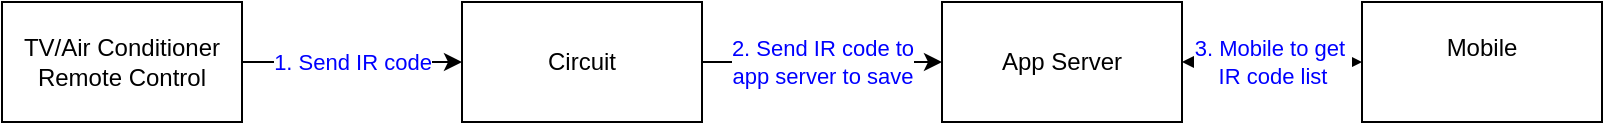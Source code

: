 <mxfile version="10.8.4" type="github"><diagram name="Page-1" id="c7558073-3199-34d8-9f00-42111426c3f3"><mxGraphModel dx="918" dy="501" grid="1" gridSize="10" guides="1" tooltips="1" connect="1" arrows="1" fold="1" page="1" pageScale="1" pageWidth="826" pageHeight="1169" background="#ffffff" math="0" shadow="0"><root><mxCell id="0"/><mxCell id="1" parent="0"/><mxCell id="DtIMkkBr2L-rWHqYBith-96" value="Circuit" style="rounded=0;whiteSpace=wrap;html=1;" parent="1" vertex="1"><mxGeometry x="243" y="250" width="120" height="60" as="geometry"/></mxCell><mxCell id="DtIMkkBr2L-rWHqYBith-97" value="TV/Air Conditioner Remote Control" style="rounded=0;whiteSpace=wrap;html=1;" parent="1" vertex="1"><mxGeometry x="13" y="250" width="120" height="60" as="geometry"/></mxCell><mxCell id="DtIMkkBr2L-rWHqYBith-98" value="&lt;font color=&quot;#0000ff&quot;&gt;1. Send IR code&lt;/font&gt;&lt;br&gt;" style="endArrow=classic;html=1;entryX=0;entryY=0.5;entryDx=0;entryDy=0;exitX=1;exitY=0.5;exitDx=0;exitDy=0;" parent="1" source="DtIMkkBr2L-rWHqYBith-97" target="DtIMkkBr2L-rWHqYBith-96" edge="1"><mxGeometry width="50" height="50" relative="1" as="geometry"><mxPoint x="33" y="590" as="sourcePoint"/><mxPoint x="83" y="540" as="targetPoint"/></mxGeometry></mxCell><mxCell id="DtIMkkBr2L-rWHqYBith-99" value="App Server" style="rounded=0;whiteSpace=wrap;html=1;" parent="1" vertex="1"><mxGeometry x="483" y="250" width="120" height="60" as="geometry"/></mxCell><mxCell id="DtIMkkBr2L-rWHqYBith-100" value="&lt;font color=&quot;#0000ff&quot;&gt;2. Send IR code to &lt;br&gt;app server to save&lt;/font&gt;" style="endArrow=classic;html=1;entryX=0;entryY=0.5;entryDx=0;entryDy=0;exitX=1;exitY=0.5;exitDx=0;exitDy=0;" parent="1" source="DtIMkkBr2L-rWHqYBith-96" target="DtIMkkBr2L-rWHqYBith-99" edge="1"><mxGeometry width="50" height="50" relative="1" as="geometry"><mxPoint x="363" y="380" as="sourcePoint"/><mxPoint x="413" y="330" as="targetPoint"/><Array as="points"/></mxGeometry></mxCell><mxCell id="DtIMkkBr2L-rWHqYBith-101" value="Mobile&lt;br&gt;&lt;br&gt;" style="rounded=0;whiteSpace=wrap;html=1;" parent="1" vertex="1"><mxGeometry x="693" y="250" width="120" height="60" as="geometry"/></mxCell><mxCell id="FSsBuldVSyo5EAQIPw11-1" value="&lt;font color=&quot;#0000ff&quot;&gt;&lt;span&gt;3. Mobile to get&amp;nbsp;&lt;/span&gt;&lt;br&gt;&lt;span&gt;IR code list&lt;/span&gt;&lt;/font&gt;" style="endArrow=classic;startArrow=classic;html=1;exitX=1;exitY=0.5;exitDx=0;exitDy=0;entryX=0;entryY=0.5;entryDx=0;entryDy=0;" edge="1" parent="1" source="DtIMkkBr2L-rWHqYBith-99" target="DtIMkkBr2L-rWHqYBith-101"><mxGeometry width="50" height="50" relative="1" as="geometry"><mxPoint x="640" y="380" as="sourcePoint"/><mxPoint x="690" y="330" as="targetPoint"/></mxGeometry></mxCell></root></mxGraphModel></diagram></mxfile>